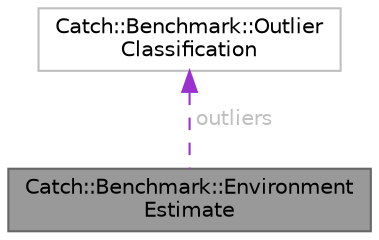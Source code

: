 digraph "Catch::Benchmark::EnvironmentEstimate"
{
 // LATEX_PDF_SIZE
  bgcolor="transparent";
  edge [fontname=Helvetica,fontsize=10,labelfontname=Helvetica,labelfontsize=10];
  node [fontname=Helvetica,fontsize=10,shape=box,height=0.2,width=0.4];
  Node1 [id="Node000001",label="Catch::Benchmark::Environment\lEstimate",height=0.2,width=0.4,color="gray40", fillcolor="grey60", style="filled", fontcolor="black",tooltip=" "];
  Node2 -> Node1 [id="edge2_Node000001_Node000002",dir="back",color="darkorchid3",style="dashed",tooltip=" ",label=" outliers",fontcolor="grey" ];
  Node2 [id="Node000002",label="Catch::Benchmark::Outlier\lClassification",height=0.2,width=0.4,color="grey75", fillcolor="white", style="filled",URL="$structCatch_1_1Benchmark_1_1OutlierClassification.html",tooltip=" "];
}
